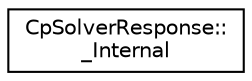 digraph "Graphical Class Hierarchy"
{
 // LATEX_PDF_SIZE
  edge [fontname="Helvetica",fontsize="10",labelfontname="Helvetica",labelfontsize="10"];
  node [fontname="Helvetica",fontsize="10",shape=record];
  rankdir="LR";
  Node0 [label="CpSolverResponse::\l_Internal",height=0.2,width=0.4,color="black", fillcolor="white", style="filled",URL="$classoperations__research_1_1sat_1_1_cp_solver_response_1_1___internal.html",tooltip=" "];
}
